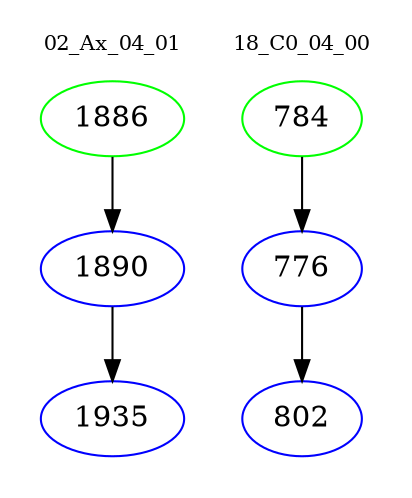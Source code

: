 digraph{
subgraph cluster_0 {
color = white
label = "02_Ax_04_01";
fontsize=10;
T0_1886 [label="1886", color="green"]
T0_1886 -> T0_1890 [color="black"]
T0_1890 [label="1890", color="blue"]
T0_1890 -> T0_1935 [color="black"]
T0_1935 [label="1935", color="blue"]
}
subgraph cluster_1 {
color = white
label = "18_C0_04_00";
fontsize=10;
T1_784 [label="784", color="green"]
T1_784 -> T1_776 [color="black"]
T1_776 [label="776", color="blue"]
T1_776 -> T1_802 [color="black"]
T1_802 [label="802", color="blue"]
}
}
